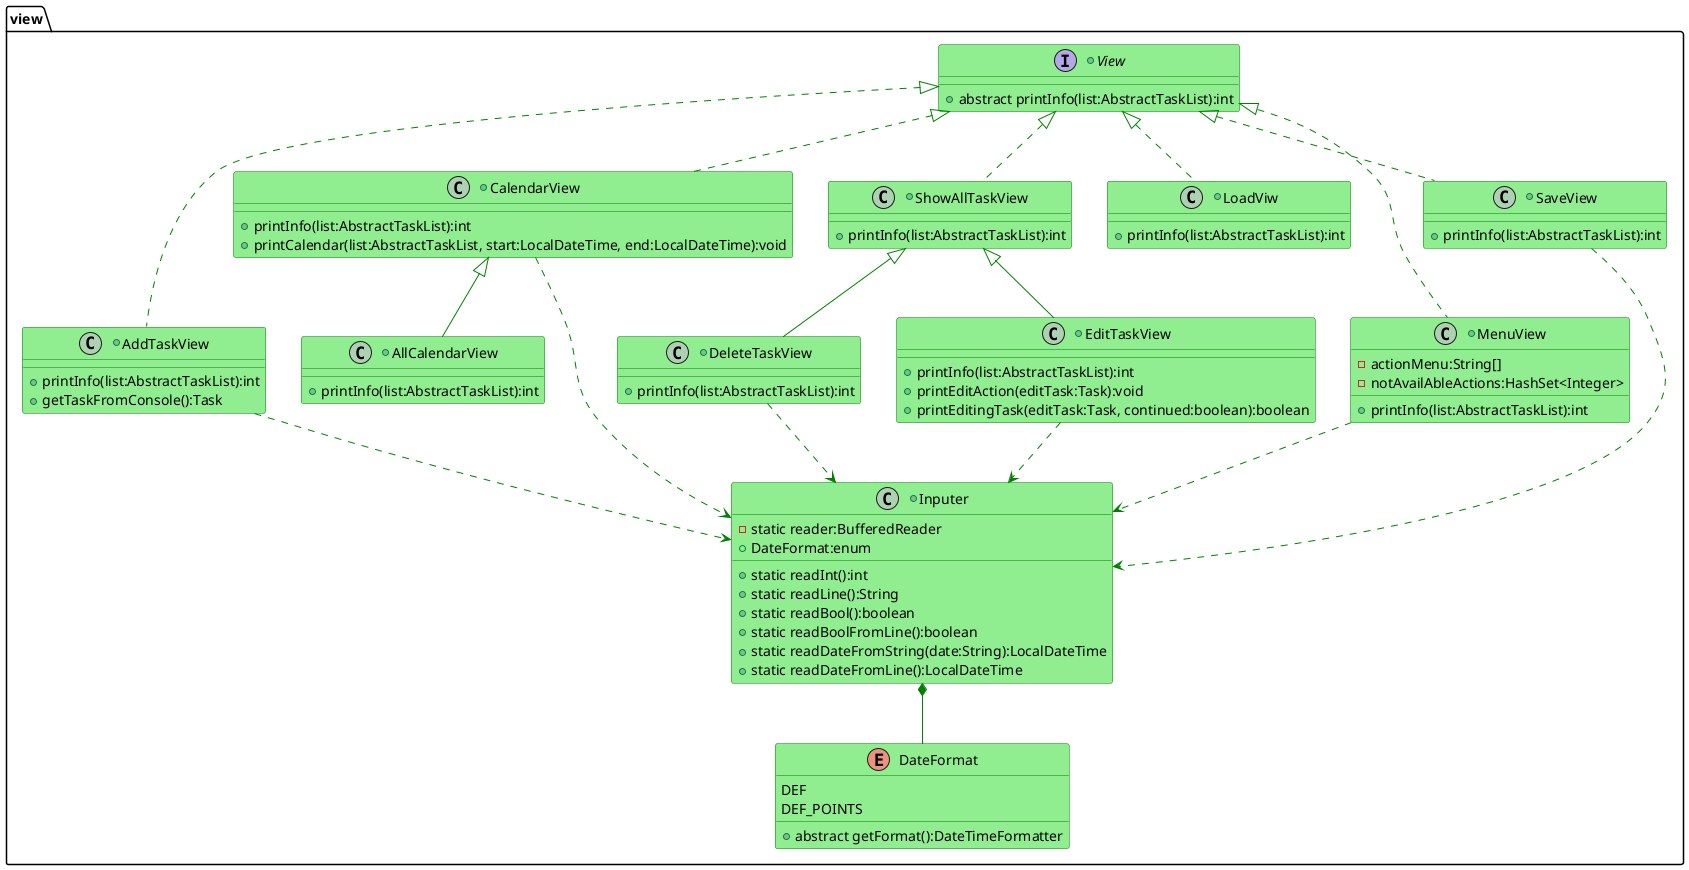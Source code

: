 @startuml
'https://plantuml.com/class-diagram

skinparam class {
  ' задаем светлозеленый цвет для фона классов по умолчанию
  BackgroundColor LightGreen
  ' задаем синий цвет для связей классов по умолчанию
  ArrowColor      Green
  ' задаем красный цвет для контуров классов по умолчанию
  BorderColor     Green
}

package "view" {
    +interface View {
        +abstract printInfo(list:AbstractTaskList):int
    }

    +class AddTaskView implements View {
          +printInfo(list:AbstractTaskList):int
          +getTaskFromConsole():Task
    }

    +class AllCalendarView extends CalendarView {
          +printInfo(list:AbstractTaskList):int
    }

    +class CalendarView implements View {
          +printInfo(list:AbstractTaskList):int
          +printCalendar(list:AbstractTaskList, start:LocalDateTime, end:LocalDateTime):void
    }

    +class DeleteTaskView extends ShowAllTaskView {
          +printInfo(list:AbstractTaskList):int
    }

    +class EditTaskView extends ShowAllTaskView {
          +printInfo(list:AbstractTaskList):int
          +printEditAction(editTask:Task):void
          +printEditingTask(editTask:Task, continued:boolean):boolean
    }

    +class LoadViw implements View {
          +printInfo(list:AbstractTaskList):int
    }

    +class MenuView implements View {
          -actionMenu:String[]
          -notAvailAbleActions:HashSet<Integer>
          +printInfo(list:AbstractTaskList):int
    }

    +class SaveView implements View {
          +printInfo(list:AbstractTaskList):int
    }

    +class ShowAllTaskView implements View {
          +printInfo(list:AbstractTaskList):int
    }

    +class Inputer {
              -static reader:BufferedReader
              +DateFormat:enum
              +static readInt():int
              +static readLine():String
              +static readBool():boolean
              +static readBoolFromLine():boolean
              +static readDateFromString(date:String):LocalDateTime
              +static readDateFromLine():LocalDateTime
        }
        enum DateFormat {
             DEF
             DEF_POINTS
             +abstract getFormat():DateTimeFormatter
        }
        Inputer *-- DateFormat
        AddTaskView ..> Inputer
        CalendarView ..> Inputer
        DeleteTaskView ..> Inputer
        EditTaskView ..> Inputer
        MenuView ..> Inputer
        SaveView ..> Inputer
}

@enduml